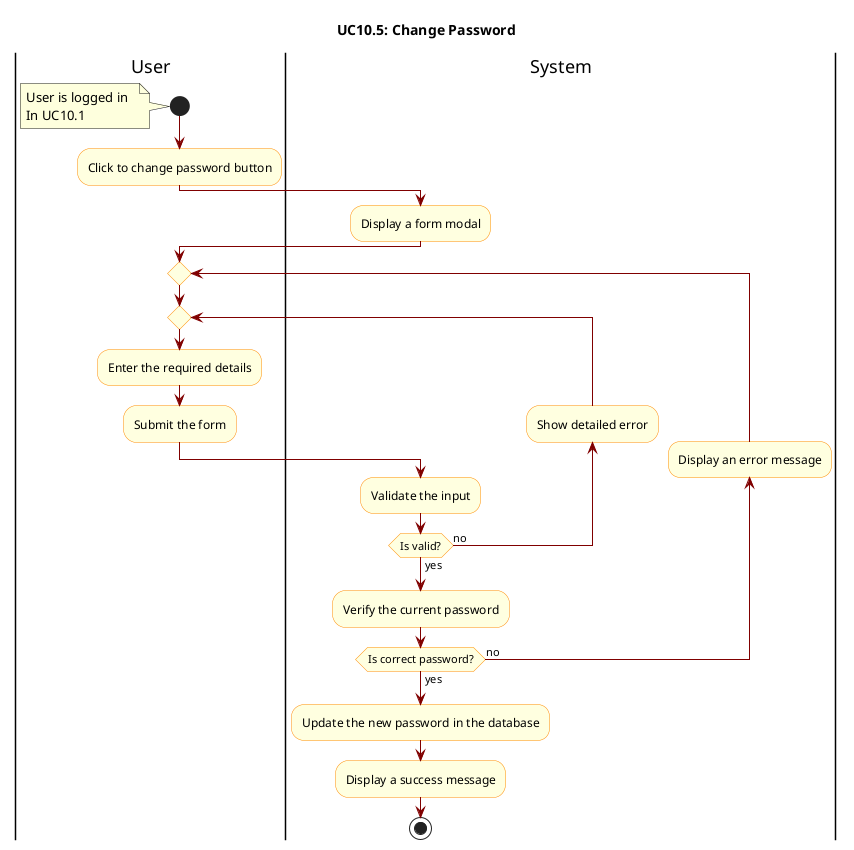 @startuml

skinparam ActivityBackgroundColor LightYellow
skinparam ActivityBorderColor DarkOrange
skinparam ArrowColor Maroon

title UC10.5: Change Password

|User|
start
note left
    User is logged in  
    In UC10.1
end note

|User|
:Click to change password button;

|System|
:Display a form modal;

|User|
repeat 
    repeat
        :Enter the required details;
        :Submit the form;

        |System|
        :Validate the input;
        backward :Show detailed error;
    repeat while(Is valid?) is(no) not(yes)

    :Verify the current password;
    backward :Display an error message;
repeat while(Is correct password?) is(no) not(yes)

:Update the new password in the database;
:Display a success message;
stop

@enduml
